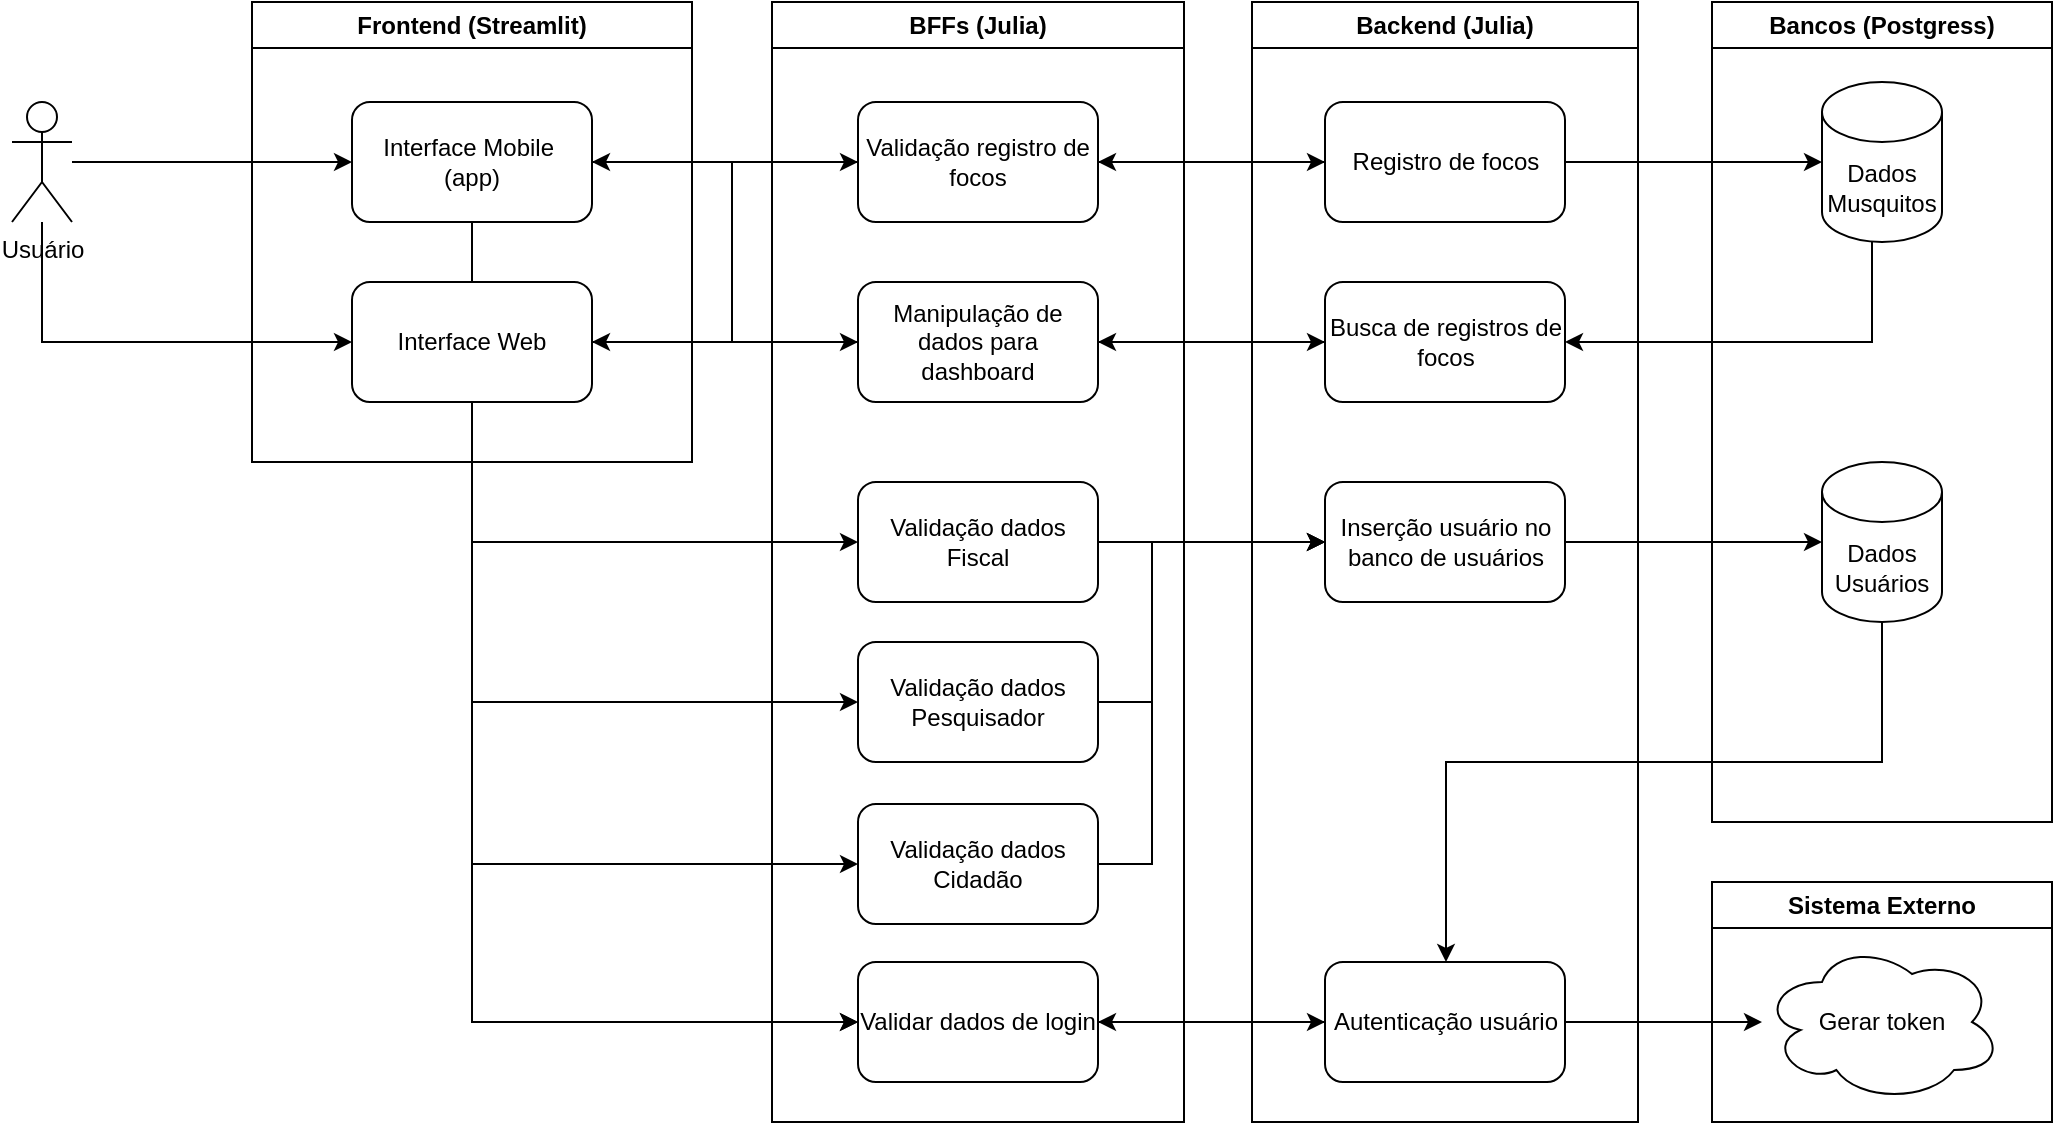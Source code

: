 <mxfile version="27.0.5">
  <diagram name="Página-1" id="t0hOrykavEFBV3Ww9KOO">
    <mxGraphModel dx="1884" dy="670" grid="1" gridSize="10" guides="1" tooltips="1" connect="1" arrows="1" fold="1" page="1" pageScale="1" pageWidth="827" pageHeight="1169" math="0" shadow="0">
      <root>
        <mxCell id="0" />
        <mxCell id="1" parent="0" />
        <mxCell id="ItCXGaQWiWDyow_1RAYs-53" style="edgeStyle=orthogonalEdgeStyle;rounded=0;orthogonalLoop=1;jettySize=auto;html=1;" edge="1" parent="1" source="T03BukqpaiRdbYDBWtXl-2" target="T03BukqpaiRdbYDBWtXl-42">
          <mxGeometry relative="1" as="geometry">
            <Array as="points">
              <mxPoint x="280" y="580" />
            </Array>
          </mxGeometry>
        </mxCell>
        <mxCell id="ItCXGaQWiWDyow_1RAYs-51" style="edgeStyle=orthogonalEdgeStyle;rounded=0;orthogonalLoop=1;jettySize=auto;html=1;" edge="1" parent="1" source="T03BukqpaiRdbYDBWtXl-1" target="T03BukqpaiRdbYDBWtXl-2">
          <mxGeometry relative="1" as="geometry" />
        </mxCell>
        <mxCell id="ItCXGaQWiWDyow_1RAYs-52" style="edgeStyle=orthogonalEdgeStyle;rounded=0;orthogonalLoop=1;jettySize=auto;html=1;" edge="1" parent="1" source="T03BukqpaiRdbYDBWtXl-1" target="T03BukqpaiRdbYDBWtXl-3">
          <mxGeometry relative="1" as="geometry">
            <Array as="points">
              <mxPoint x="65" y="240" />
            </Array>
          </mxGeometry>
        </mxCell>
        <mxCell id="T03BukqpaiRdbYDBWtXl-1" value="Usuário" style="shape=umlActor;verticalLabelPosition=bottom;verticalAlign=top;html=1;outlineConnect=0;" parent="1" vertex="1">
          <mxGeometry x="50" y="120" width="30" height="60" as="geometry" />
        </mxCell>
        <mxCell id="ItCXGaQWiWDyow_1RAYs-4" style="edgeStyle=orthogonalEdgeStyle;rounded=0;orthogonalLoop=1;jettySize=auto;html=1;entryX=0;entryY=0.5;entryDx=0;entryDy=0;" edge="1" parent="1" source="T03BukqpaiRdbYDBWtXl-6" target="T03BukqpaiRdbYDBWtXl-42">
          <mxGeometry relative="1" as="geometry">
            <Array as="points">
              <mxPoint x="280" y="580" />
            </Array>
          </mxGeometry>
        </mxCell>
        <mxCell id="ItCXGaQWiWDyow_1RAYs-5" style="edgeStyle=orthogonalEdgeStyle;rounded=0;orthogonalLoop=1;jettySize=auto;html=1;entryX=0;entryY=0.5;entryDx=0;entryDy=0;" edge="1" parent="1" source="T03BukqpaiRdbYDBWtXl-6" target="T03BukqpaiRdbYDBWtXl-59">
          <mxGeometry relative="1" as="geometry">
            <Array as="points">
              <mxPoint x="280" y="340" />
            </Array>
          </mxGeometry>
        </mxCell>
        <mxCell id="ItCXGaQWiWDyow_1RAYs-6" style="edgeStyle=orthogonalEdgeStyle;rounded=0;orthogonalLoop=1;jettySize=auto;html=1;entryX=0;entryY=0.5;entryDx=0;entryDy=0;" edge="1" parent="1" source="T03BukqpaiRdbYDBWtXl-6" target="T03BukqpaiRdbYDBWtXl-62">
          <mxGeometry relative="1" as="geometry">
            <Array as="points">
              <mxPoint x="280" y="420" />
            </Array>
          </mxGeometry>
        </mxCell>
        <mxCell id="ItCXGaQWiWDyow_1RAYs-7" style="edgeStyle=orthogonalEdgeStyle;rounded=0;orthogonalLoop=1;jettySize=auto;html=1;entryX=0;entryY=0.5;entryDx=0;entryDy=0;" edge="1" parent="1" source="T03BukqpaiRdbYDBWtXl-3" target="T03BukqpaiRdbYDBWtXl-64">
          <mxGeometry relative="1" as="geometry">
            <Array as="points">
              <mxPoint x="280" y="501" />
            </Array>
          </mxGeometry>
        </mxCell>
        <mxCell id="T03BukqpaiRdbYDBWtXl-6" value="Frontend (Streamlit)" style="swimlane;whiteSpace=wrap;html=1;" parent="1" vertex="1">
          <mxGeometry x="170" y="70" width="220" height="230" as="geometry" />
        </mxCell>
        <mxCell id="T03BukqpaiRdbYDBWtXl-2" value="Interface Mobile&amp;nbsp;&lt;div&gt;(app)&lt;/div&gt;" style="rounded=1;whiteSpace=wrap;html=1;" parent="T03BukqpaiRdbYDBWtXl-6" vertex="1">
          <mxGeometry x="50" y="50" width="120" height="60" as="geometry" />
        </mxCell>
        <mxCell id="T03BukqpaiRdbYDBWtXl-3" value="Interface Web" style="rounded=1;whiteSpace=wrap;html=1;" parent="T03BukqpaiRdbYDBWtXl-6" vertex="1">
          <mxGeometry x="50" y="140" width="120" height="60" as="geometry" />
        </mxCell>
        <mxCell id="T03BukqpaiRdbYDBWtXl-51" value="BFFs (Julia)" style="swimlane;whiteSpace=wrap;html=1;" parent="1" vertex="1">
          <mxGeometry x="430" y="70" width="206" height="560" as="geometry" />
        </mxCell>
        <mxCell id="T03BukqpaiRdbYDBWtXl-42" value="Validar dados de login" style="rounded=1;whiteSpace=wrap;html=1;" parent="T03BukqpaiRdbYDBWtXl-51" vertex="1">
          <mxGeometry x="43" y="480" width="120" height="60" as="geometry" />
        </mxCell>
        <mxCell id="T03BukqpaiRdbYDBWtXl-59" value="Validação dados Fiscal" style="rounded=1;whiteSpace=wrap;html=1;" parent="T03BukqpaiRdbYDBWtXl-51" vertex="1">
          <mxGeometry x="43" y="240" width="120" height="60" as="geometry" />
        </mxCell>
        <mxCell id="T03BukqpaiRdbYDBWtXl-62" value="Validação dados Pesquisador" style="rounded=1;whiteSpace=wrap;html=1;" parent="T03BukqpaiRdbYDBWtXl-51" vertex="1">
          <mxGeometry x="43" y="320" width="120" height="60" as="geometry" />
        </mxCell>
        <mxCell id="T03BukqpaiRdbYDBWtXl-64" value="Validação dados Cidadão" style="rounded=1;whiteSpace=wrap;html=1;" parent="T03BukqpaiRdbYDBWtXl-51" vertex="1">
          <mxGeometry x="43" y="401" width="120" height="60" as="geometry" />
        </mxCell>
        <mxCell id="T03BukqpaiRdbYDBWtXl-18" value="Validação registro de focos" style="rounded=1;whiteSpace=wrap;html=1;" parent="T03BukqpaiRdbYDBWtXl-51" vertex="1">
          <mxGeometry x="43" y="50" width="120" height="60" as="geometry" />
        </mxCell>
        <mxCell id="T03BukqpaiRdbYDBWtXl-16" value="Manipulação de dados para dashboard" style="rounded=1;whiteSpace=wrap;html=1;" parent="T03BukqpaiRdbYDBWtXl-51" vertex="1">
          <mxGeometry x="43" y="140" width="120" height="60" as="geometry" />
        </mxCell>
        <mxCell id="T03BukqpaiRdbYDBWtXl-52" value="Backend (Julia)" style="swimlane;whiteSpace=wrap;html=1;" parent="1" vertex="1">
          <mxGeometry x="670" y="70" width="193" height="560" as="geometry" />
        </mxCell>
        <mxCell id="T03BukqpaiRdbYDBWtXl-8" value="Autenticação usuário" style="rounded=1;whiteSpace=wrap;html=1;" parent="T03BukqpaiRdbYDBWtXl-52" vertex="1">
          <mxGeometry x="36.5" y="480" width="120" height="60" as="geometry" />
        </mxCell>
        <mxCell id="T03BukqpaiRdbYDBWtXl-69" value="Inserção usuário no banco de usuários" style="rounded=1;whiteSpace=wrap;html=1;" parent="T03BukqpaiRdbYDBWtXl-52" vertex="1">
          <mxGeometry x="36.5" y="240" width="120" height="60" as="geometry" />
        </mxCell>
        <mxCell id="T03BukqpaiRdbYDBWtXl-12" value="Registro de focos" style="rounded=1;whiteSpace=wrap;html=1;" parent="T03BukqpaiRdbYDBWtXl-52" vertex="1">
          <mxGeometry x="36.5" y="50" width="120" height="60" as="geometry" />
        </mxCell>
        <mxCell id="T03BukqpaiRdbYDBWtXl-14" value="Busca de registros de focos" style="rounded=1;whiteSpace=wrap;html=1;" parent="T03BukqpaiRdbYDBWtXl-52" vertex="1">
          <mxGeometry x="36.5" y="140" width="120" height="60" as="geometry" />
        </mxCell>
        <mxCell id="T03BukqpaiRdbYDBWtXl-57" value="Bancos (Postgress)" style="swimlane;whiteSpace=wrap;html=1;strokeColor=default;" parent="1" vertex="1">
          <mxGeometry x="900" y="70" width="170" height="410" as="geometry" />
        </mxCell>
        <mxCell id="T03BukqpaiRdbYDBWtXl-26" value="Dados&lt;div&gt;Musquitos&lt;/div&gt;" style="shape=cylinder3;whiteSpace=wrap;html=1;boundedLbl=1;backgroundOutline=1;size=15;" parent="T03BukqpaiRdbYDBWtXl-57" vertex="1">
          <mxGeometry x="55" y="40" width="60" height="80" as="geometry" />
        </mxCell>
        <mxCell id="T03BukqpaiRdbYDBWtXl-38" value="Dados&lt;div&gt;Usuários&lt;/div&gt;" style="shape=cylinder3;whiteSpace=wrap;html=1;boundedLbl=1;backgroundOutline=1;size=15;" parent="T03BukqpaiRdbYDBWtXl-57" vertex="1">
          <mxGeometry x="55" y="230" width="60" height="80" as="geometry" />
        </mxCell>
        <mxCell id="T03BukqpaiRdbYDBWtXl-58" value="Sistema Externo" style="swimlane;whiteSpace=wrap;html=1;" parent="1" vertex="1">
          <mxGeometry x="900" y="510" width="170" height="120" as="geometry" />
        </mxCell>
        <mxCell id="T03BukqpaiRdbYDBWtXl-48" value="Gerar token" style="ellipse;shape=cloud;whiteSpace=wrap;html=1;" parent="T03BukqpaiRdbYDBWtXl-58" vertex="1">
          <mxGeometry x="25" y="30" width="120" height="80" as="geometry" />
        </mxCell>
        <mxCell id="ItCXGaQWiWDyow_1RAYs-29" style="edgeStyle=orthogonalEdgeStyle;rounded=0;orthogonalLoop=1;jettySize=auto;html=1;" edge="1" parent="1" source="T03BukqpaiRdbYDBWtXl-42" target="T03BukqpaiRdbYDBWtXl-8">
          <mxGeometry relative="1" as="geometry" />
        </mxCell>
        <mxCell id="ItCXGaQWiWDyow_1RAYs-30" style="edgeStyle=orthogonalEdgeStyle;rounded=0;orthogonalLoop=1;jettySize=auto;html=1;" edge="1" parent="1" source="T03BukqpaiRdbYDBWtXl-8" target="T03BukqpaiRdbYDBWtXl-42">
          <mxGeometry relative="1" as="geometry" />
        </mxCell>
        <mxCell id="ItCXGaQWiWDyow_1RAYs-31" style="edgeStyle=orthogonalEdgeStyle;rounded=0;orthogonalLoop=1;jettySize=auto;html=1;" edge="1" parent="1" source="T03BukqpaiRdbYDBWtXl-59" target="T03BukqpaiRdbYDBWtXl-69">
          <mxGeometry relative="1" as="geometry" />
        </mxCell>
        <mxCell id="ItCXGaQWiWDyow_1RAYs-32" style="edgeStyle=orthogonalEdgeStyle;rounded=0;orthogonalLoop=1;jettySize=auto;html=1;" edge="1" parent="1" source="T03BukqpaiRdbYDBWtXl-62" target="T03BukqpaiRdbYDBWtXl-69">
          <mxGeometry relative="1" as="geometry">
            <Array as="points">
              <mxPoint x="620" y="420" />
              <mxPoint x="620" y="340" />
            </Array>
          </mxGeometry>
        </mxCell>
        <mxCell id="ItCXGaQWiWDyow_1RAYs-33" style="edgeStyle=orthogonalEdgeStyle;rounded=0;orthogonalLoop=1;jettySize=auto;html=1;" edge="1" parent="1" source="T03BukqpaiRdbYDBWtXl-64" target="T03BukqpaiRdbYDBWtXl-69">
          <mxGeometry relative="1" as="geometry">
            <Array as="points">
              <mxPoint x="620" y="501" />
              <mxPoint x="620" y="340" />
            </Array>
          </mxGeometry>
        </mxCell>
        <mxCell id="ItCXGaQWiWDyow_1RAYs-36" style="edgeStyle=orthogonalEdgeStyle;rounded=0;orthogonalLoop=1;jettySize=auto;html=1;" edge="1" parent="1" source="T03BukqpaiRdbYDBWtXl-69" target="T03BukqpaiRdbYDBWtXl-38">
          <mxGeometry relative="1" as="geometry" />
        </mxCell>
        <mxCell id="ItCXGaQWiWDyow_1RAYs-37" style="edgeStyle=orthogonalEdgeStyle;rounded=0;orthogonalLoop=1;jettySize=auto;html=1;" edge="1" parent="1" source="T03BukqpaiRdbYDBWtXl-38" target="T03BukqpaiRdbYDBWtXl-8">
          <mxGeometry relative="1" as="geometry">
            <Array as="points">
              <mxPoint x="985" y="450" />
              <mxPoint x="767" y="450" />
            </Array>
          </mxGeometry>
        </mxCell>
        <mxCell id="ItCXGaQWiWDyow_1RAYs-38" style="edgeStyle=orthogonalEdgeStyle;rounded=0;orthogonalLoop=1;jettySize=auto;html=1;" edge="1" parent="1" source="T03BukqpaiRdbYDBWtXl-12" target="T03BukqpaiRdbYDBWtXl-26">
          <mxGeometry relative="1" as="geometry">
            <Array as="points">
              <mxPoint x="975" y="140" />
            </Array>
          </mxGeometry>
        </mxCell>
        <mxCell id="ItCXGaQWiWDyow_1RAYs-43" style="edgeStyle=orthogonalEdgeStyle;rounded=0;orthogonalLoop=1;jettySize=auto;html=1;" edge="1" parent="1" source="T03BukqpaiRdbYDBWtXl-3" target="T03BukqpaiRdbYDBWtXl-18">
          <mxGeometry relative="1" as="geometry">
            <Array as="points">
              <mxPoint x="410" y="240" />
              <mxPoint x="410" y="150" />
            </Array>
          </mxGeometry>
        </mxCell>
        <mxCell id="ItCXGaQWiWDyow_1RAYs-44" style="edgeStyle=orthogonalEdgeStyle;rounded=0;orthogonalLoop=1;jettySize=auto;html=1;" edge="1" parent="1" source="T03BukqpaiRdbYDBWtXl-2" target="T03BukqpaiRdbYDBWtXl-16">
          <mxGeometry relative="1" as="geometry">
            <Array as="points">
              <mxPoint x="410" y="150" />
              <mxPoint x="410" y="240" />
            </Array>
          </mxGeometry>
        </mxCell>
        <mxCell id="ItCXGaQWiWDyow_1RAYs-45" style="edgeStyle=orthogonalEdgeStyle;rounded=0;orthogonalLoop=1;jettySize=auto;html=1;" edge="1" parent="1" source="T03BukqpaiRdbYDBWtXl-18" target="T03BukqpaiRdbYDBWtXl-3">
          <mxGeometry relative="1" as="geometry">
            <Array as="points">
              <mxPoint x="410" y="150" />
              <mxPoint x="410" y="240" />
            </Array>
          </mxGeometry>
        </mxCell>
        <mxCell id="ItCXGaQWiWDyow_1RAYs-46" style="edgeStyle=orthogonalEdgeStyle;rounded=0;orthogonalLoop=1;jettySize=auto;html=1;exitX=0;exitY=0.5;exitDx=0;exitDy=0;" edge="1" parent="1" source="T03BukqpaiRdbYDBWtXl-16" target="T03BukqpaiRdbYDBWtXl-2">
          <mxGeometry relative="1" as="geometry">
            <Array as="points">
              <mxPoint x="410" y="240" />
              <mxPoint x="410" y="150" />
            </Array>
          </mxGeometry>
        </mxCell>
        <mxCell id="ItCXGaQWiWDyow_1RAYs-47" style="edgeStyle=orthogonalEdgeStyle;rounded=0;orthogonalLoop=1;jettySize=auto;html=1;" edge="1" parent="1" source="T03BukqpaiRdbYDBWtXl-18" target="T03BukqpaiRdbYDBWtXl-12">
          <mxGeometry relative="1" as="geometry" />
        </mxCell>
        <mxCell id="ItCXGaQWiWDyow_1RAYs-48" style="edgeStyle=orthogonalEdgeStyle;rounded=0;orthogonalLoop=1;jettySize=auto;html=1;" edge="1" parent="1" source="T03BukqpaiRdbYDBWtXl-12" target="T03BukqpaiRdbYDBWtXl-18">
          <mxGeometry relative="1" as="geometry" />
        </mxCell>
        <mxCell id="ItCXGaQWiWDyow_1RAYs-49" style="edgeStyle=orthogonalEdgeStyle;rounded=0;orthogonalLoop=1;jettySize=auto;html=1;" edge="1" parent="1" source="T03BukqpaiRdbYDBWtXl-16" target="T03BukqpaiRdbYDBWtXl-14">
          <mxGeometry relative="1" as="geometry" />
        </mxCell>
        <mxCell id="ItCXGaQWiWDyow_1RAYs-50" style="edgeStyle=orthogonalEdgeStyle;rounded=0;orthogonalLoop=1;jettySize=auto;html=1;" edge="1" parent="1" source="T03BukqpaiRdbYDBWtXl-14" target="T03BukqpaiRdbYDBWtXl-16">
          <mxGeometry relative="1" as="geometry" />
        </mxCell>
        <mxCell id="ItCXGaQWiWDyow_1RAYs-55" style="edgeStyle=orthogonalEdgeStyle;rounded=0;orthogonalLoop=1;jettySize=auto;html=1;" edge="1" parent="1" source="T03BukqpaiRdbYDBWtXl-8" target="T03BukqpaiRdbYDBWtXl-48">
          <mxGeometry relative="1" as="geometry" />
        </mxCell>
        <mxCell id="ItCXGaQWiWDyow_1RAYs-56" style="edgeStyle=orthogonalEdgeStyle;rounded=0;orthogonalLoop=1;jettySize=auto;html=1;" edge="1" parent="1" source="T03BukqpaiRdbYDBWtXl-26" target="T03BukqpaiRdbYDBWtXl-14">
          <mxGeometry relative="1" as="geometry">
            <Array as="points">
              <mxPoint x="980" y="240" />
            </Array>
          </mxGeometry>
        </mxCell>
      </root>
    </mxGraphModel>
  </diagram>
</mxfile>
